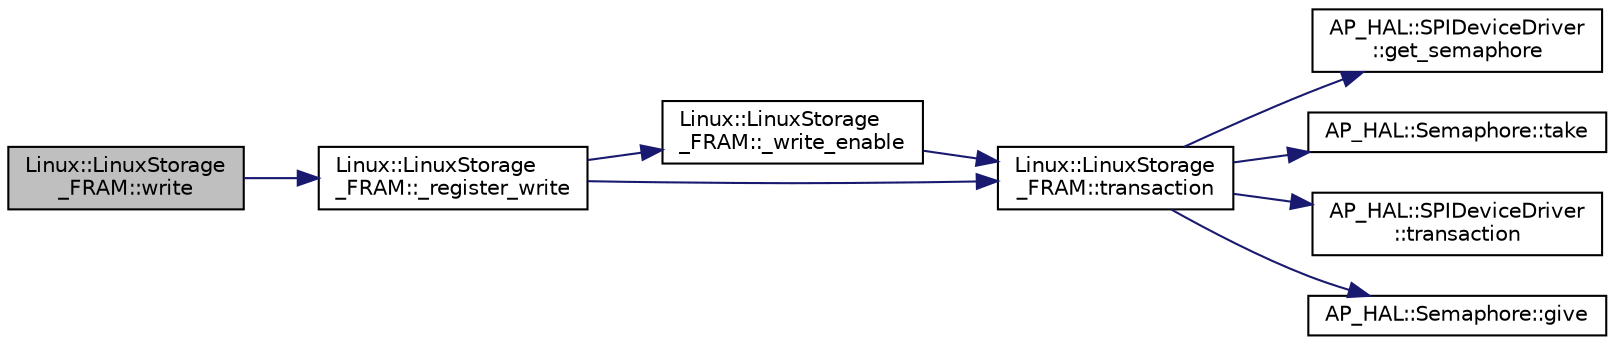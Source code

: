 digraph "Linux::LinuxStorage_FRAM::write"
{
 // INTERACTIVE_SVG=YES
  edge [fontname="Helvetica",fontsize="10",labelfontname="Helvetica",labelfontsize="10"];
  node [fontname="Helvetica",fontsize="10",shape=record];
  rankdir="LR";
  Node1 [label="Linux::LinuxStorage\l_FRAM::write",height=0.2,width=0.4,color="black", fillcolor="grey75", style="filled" fontcolor="black"];
  Node1 -> Node2 [color="midnightblue",fontsize="10",style="solid",fontname="Helvetica"];
  Node2 [label="Linux::LinuxStorage\l_FRAM::_register_write",height=0.2,width=0.4,color="black", fillcolor="white", style="filled",URL="$classLinux_1_1LinuxStorage__FRAM.html#a4c38ed83df91957981d65f3cdb83a8ff"];
  Node2 -> Node3 [color="midnightblue",fontsize="10",style="solid",fontname="Helvetica"];
  Node3 [label="Linux::LinuxStorage\l_FRAM::_write_enable",height=0.2,width=0.4,color="black", fillcolor="white", style="filled",URL="$classLinux_1_1LinuxStorage__FRAM.html#aee9b258c651b30347870ba988ed8fa84"];
  Node3 -> Node4 [color="midnightblue",fontsize="10",style="solid",fontname="Helvetica"];
  Node4 [label="Linux::LinuxStorage\l_FRAM::transaction",height=0.2,width=0.4,color="black", fillcolor="white", style="filled",URL="$classLinux_1_1LinuxStorage__FRAM.html#a051df265457f5a9f4bbfcd18f7d220b6"];
  Node4 -> Node5 [color="midnightblue",fontsize="10",style="solid",fontname="Helvetica"];
  Node5 [label="AP_HAL::SPIDeviceDriver\l::get_semaphore",height=0.2,width=0.4,color="black", fillcolor="white", style="filled",URL="$classAP__HAL_1_1SPIDeviceDriver.html#a1c518b753148caee4d708c2311a9e548"];
  Node4 -> Node6 [color="midnightblue",fontsize="10",style="solid",fontname="Helvetica"];
  Node6 [label="AP_HAL::Semaphore::take",height=0.2,width=0.4,color="black", fillcolor="white", style="filled",URL="$classAP__HAL_1_1Semaphore.html#abd3a0affad8bb211981a979f30386589"];
  Node4 -> Node7 [color="midnightblue",fontsize="10",style="solid",fontname="Helvetica"];
  Node7 [label="AP_HAL::SPIDeviceDriver\l::transaction",height=0.2,width=0.4,color="black", fillcolor="white", style="filled",URL="$classAP__HAL_1_1SPIDeviceDriver.html#a3ff2614355f59ee6712d345792f12cb9"];
  Node4 -> Node8 [color="midnightblue",fontsize="10",style="solid",fontname="Helvetica"];
  Node8 [label="AP_HAL::Semaphore::give",height=0.2,width=0.4,color="black", fillcolor="white", style="filled",URL="$classAP__HAL_1_1Semaphore.html#afcdbf03d5bea9d83037acc93bfaea7ce"];
  Node2 -> Node4 [color="midnightblue",fontsize="10",style="solid",fontname="Helvetica"];
}
